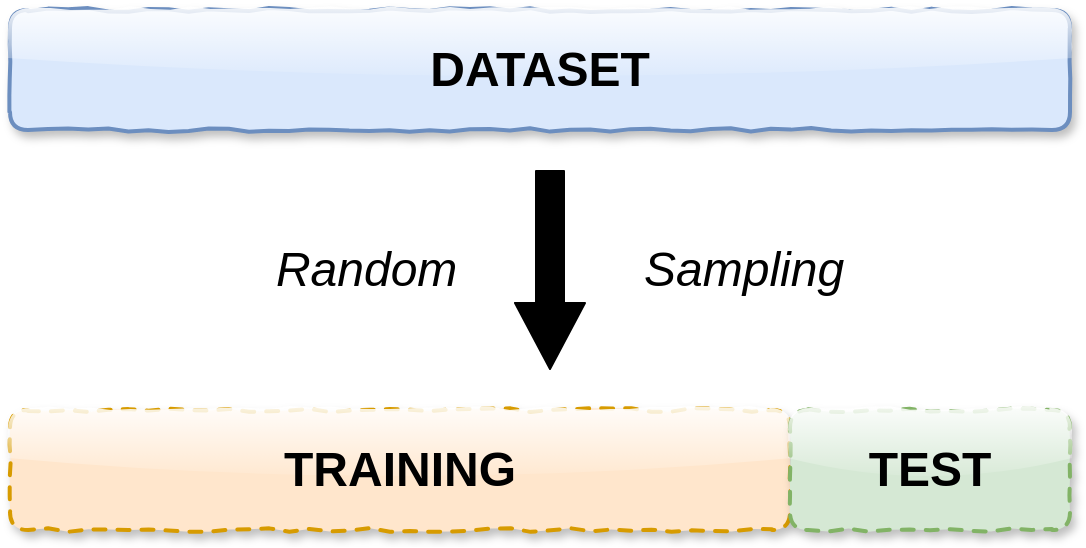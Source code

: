 <mxfile version="12.7.1" type="github"><diagram id="1R6LjE4oSrcwYQNCncZz" name="Page-1"><mxGraphModel dx="946" dy="599" grid="1" gridSize="10" guides="1" tooltips="1" connect="1" arrows="1" fold="1" page="1" pageScale="1" pageWidth="850" pageHeight="1100" math="0" shadow="0"><root><mxCell id="0"/><mxCell id="1" parent="0"/><mxCell id="0YffTi8VV4neHr3pfQig-1" value="&lt;h1&gt;&lt;b&gt;DATASET&lt;/b&gt;&lt;/h1&gt;" style="rounded=1;whiteSpace=wrap;html=1;fillColor=#dae8fc;strokeColor=#6c8ebf;shadow=1;glass=1;comic=1;strokeWidth=2;" vertex="1" parent="1"><mxGeometry x="130" y="100" width="530" height="60" as="geometry"/></mxCell><mxCell id="0YffTi8VV4neHr3pfQig-2" value="" style="shape=flexArrow;endArrow=classic;html=1;width=14;endSize=10.67;fillColor=#000000;comic=0;" edge="1" parent="1"><mxGeometry width="50" height="50" relative="1" as="geometry"><mxPoint x="400" y="180" as="sourcePoint"/><mxPoint x="400" y="280" as="targetPoint"/></mxGeometry></mxCell><mxCell id="0YffTi8VV4neHr3pfQig-3" value="&lt;h1&gt;TRAINING&lt;/h1&gt;" style="rounded=1;whiteSpace=wrap;html=1;fillColor=#ffe6cc;strokeColor=#d79b00;shadow=1;glass=1;comic=1;dashed=1;strokeWidth=2;" vertex="1" parent="1"><mxGeometry x="130" y="300" width="390" height="60" as="geometry"/></mxCell><mxCell id="0YffTi8VV4neHr3pfQig-4" value="&lt;h1&gt;TEST&lt;/h1&gt;" style="rounded=1;whiteSpace=wrap;html=1;fillColor=#d5e8d4;strokeColor=#82b366;shadow=1;glass=1;comic=1;dashed=1;strokeWidth=2;" vertex="1" parent="1"><mxGeometry x="520" y="300" width="140" height="60" as="geometry"/></mxCell><mxCell id="0YffTi8VV4neHr3pfQig-5" value="Random&amp;nbsp; &amp;nbsp; &amp;nbsp; &amp;nbsp; &amp;nbsp; &amp;nbsp; &amp;nbsp; Sampling" style="text;html=1;strokeColor=none;fillColor=none;align=center;verticalAlign=middle;whiteSpace=wrap;rounded=0;fontSize=24;fontStyle=2;comic=1;" vertex="1" parent="1"><mxGeometry x="210" y="220" width="390" height="20" as="geometry"/></mxCell></root></mxGraphModel></diagram></mxfile>